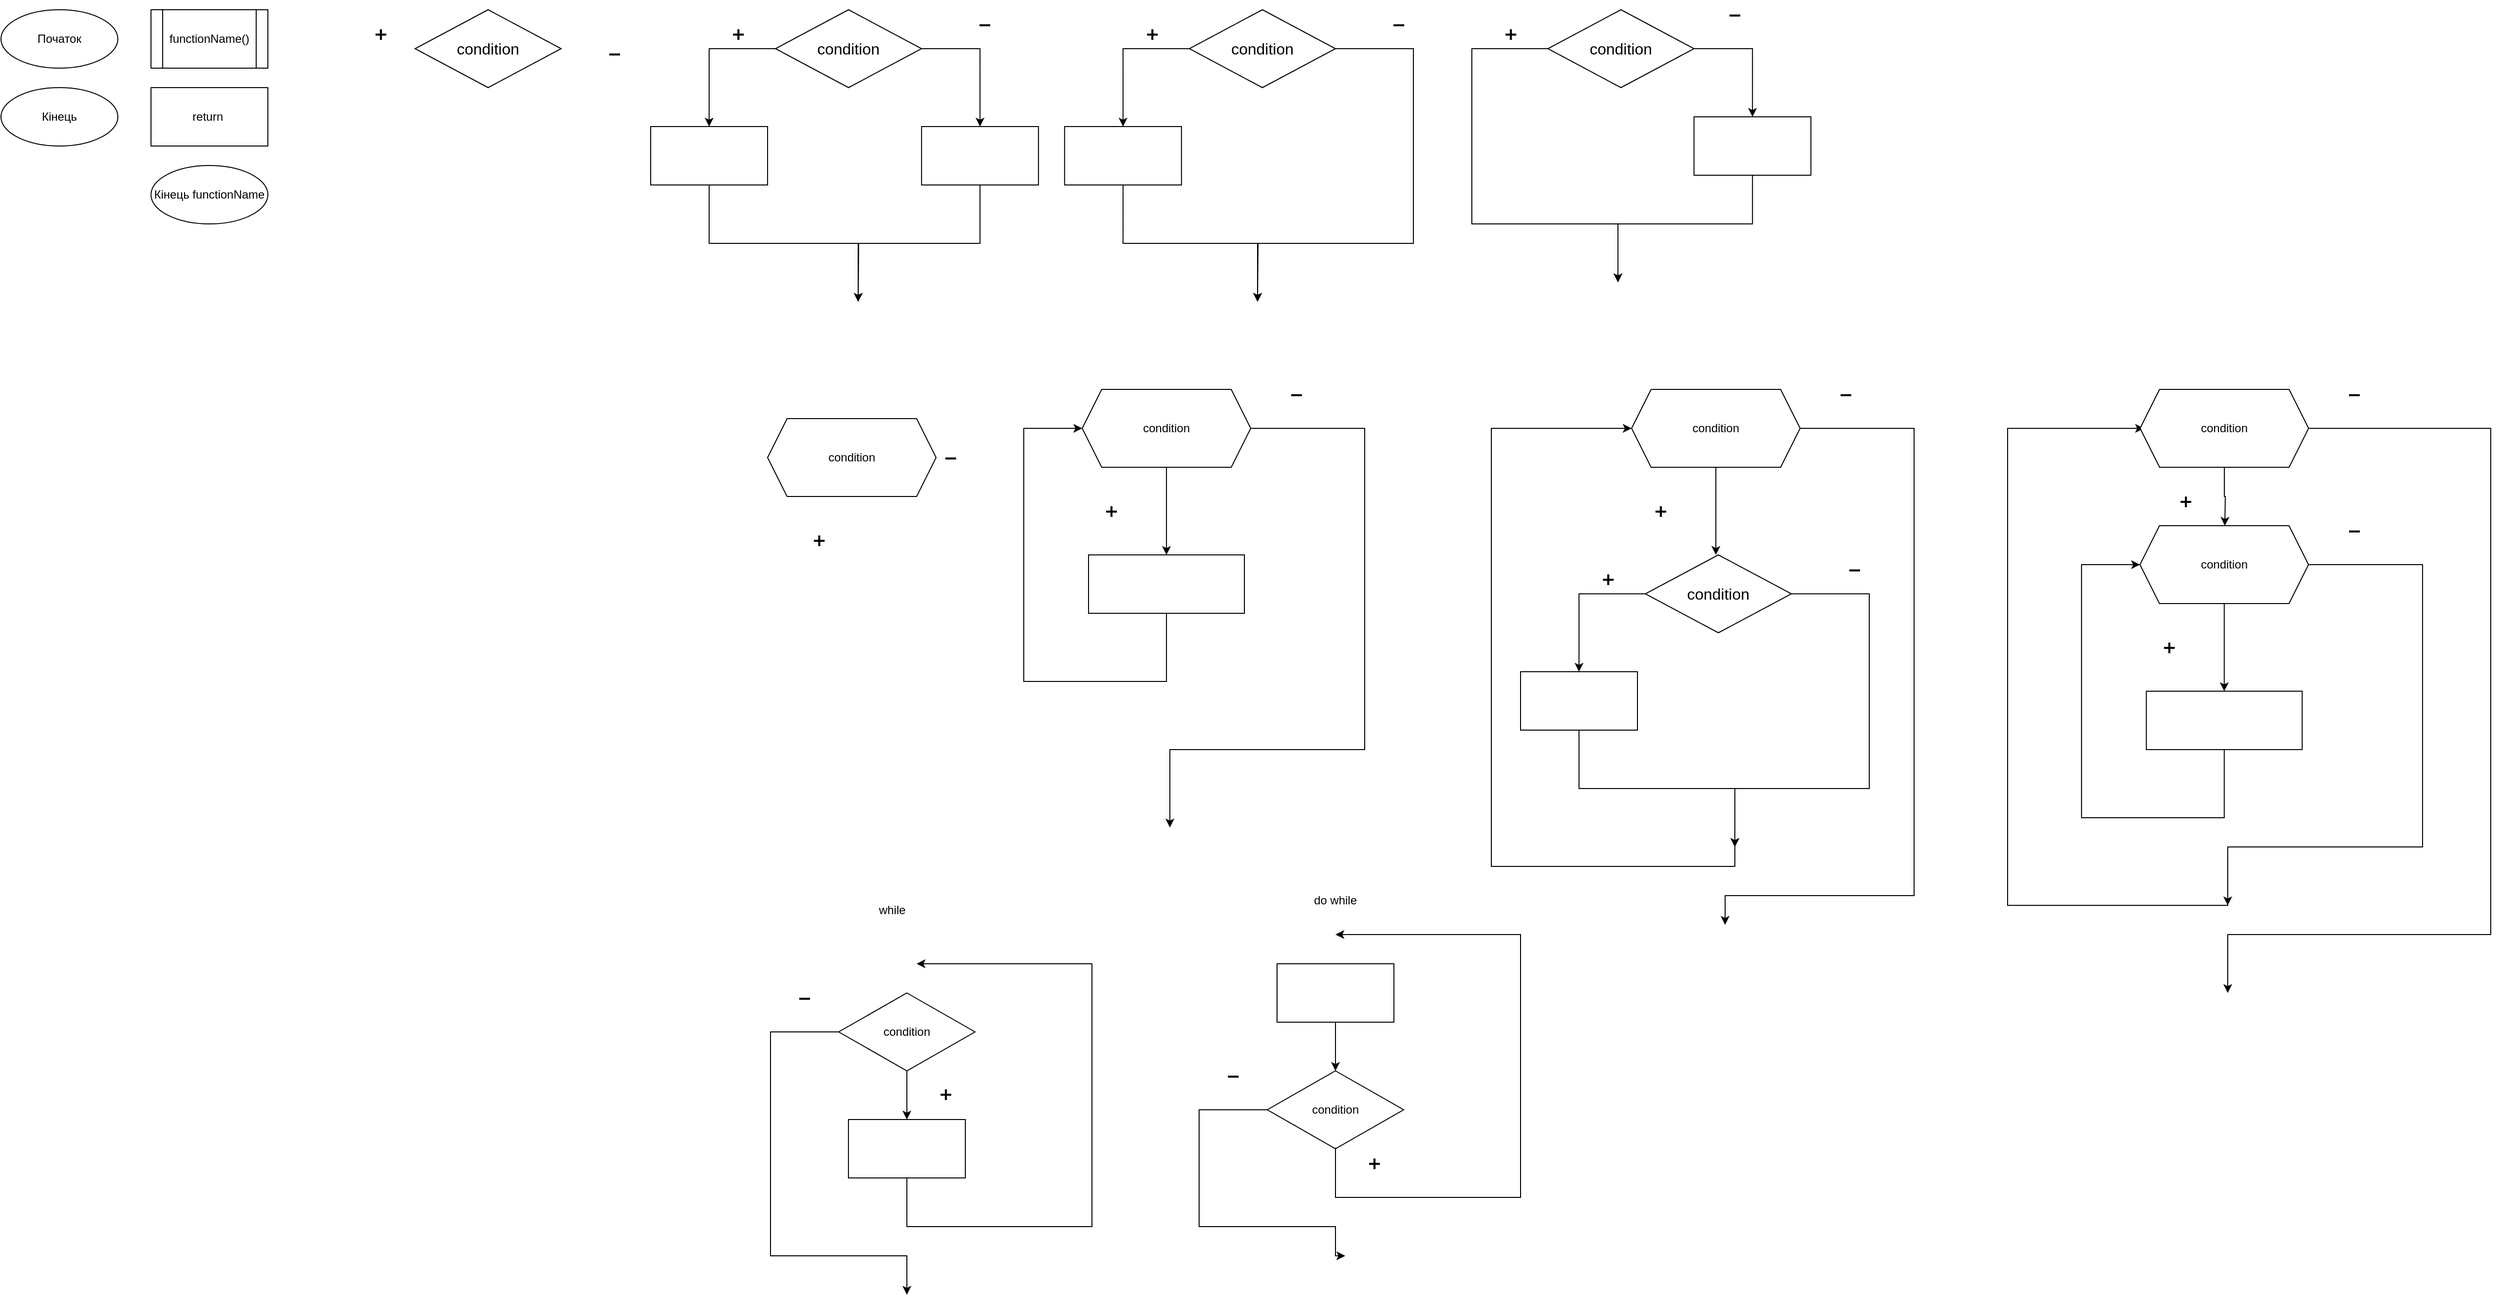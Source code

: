 <mxfile version="15.9.6" type="device"><diagram id="Rn7TGRmzMIaYOAKHEB2K" name="Page-1"><mxGraphModel dx="3144" dy="2020" grid="1" gridSize="10" guides="1" tooltips="1" connect="1" arrows="1" fold="1" page="1" pageScale="1" pageWidth="827" pageHeight="1169" math="0" shadow="0"><root><mxCell id="0"/><mxCell id="1" parent="0"/><mxCell id="wdCxnKZsXvsfV1ptsV_3-1" value="Початок" style="ellipse;whiteSpace=wrap;html=1;" vertex="1" parent="1"><mxGeometry x="40" y="40" width="120" height="60" as="geometry"/></mxCell><mxCell id="wdCxnKZsXvsfV1ptsV_3-2" value="Кінець" style="ellipse;whiteSpace=wrap;html=1;" vertex="1" parent="1"><mxGeometry x="40" y="120" width="120" height="60" as="geometry"/></mxCell><mxCell id="wdCxnKZsXvsfV1ptsV_3-3" value="functionName()" style="shape=process;whiteSpace=wrap;html=1;backgroundOutline=1;" vertex="1" parent="1"><mxGeometry x="194" y="40" width="120" height="60" as="geometry"/></mxCell><mxCell id="wdCxnKZsXvsfV1ptsV_3-4" value="return&amp;nbsp;" style="rounded=0;whiteSpace=wrap;html=1;" vertex="1" parent="1"><mxGeometry x="194" y="120" width="120" height="60" as="geometry"/></mxCell><mxCell id="wdCxnKZsXvsfV1ptsV_3-5" value="Кінець functionName" style="ellipse;whiteSpace=wrap;html=1;" vertex="1" parent="1"><mxGeometry x="194" y="200" width="120" height="60" as="geometry"/></mxCell><mxCell id="wdCxnKZsXvsfV1ptsV_3-9" value="condition" style="rhombus;whiteSpace=wrap;html=1;fontSize=16;" vertex="1" parent="1"><mxGeometry x="465.09" y="40" width="150" height="80" as="geometry"/></mxCell><mxCell id="wdCxnKZsXvsfV1ptsV_3-10" value="&lt;font style=&quot;font-size: 16px&quot;&gt;➕&lt;/font&gt;" style="text;html=1;strokeColor=none;fillColor=none;align=center;verticalAlign=middle;whiteSpace=wrap;rounded=0;fontSize=13;" vertex="1" parent="1"><mxGeometry x="850.0" y="570" width="60" height="30" as="geometry"/></mxCell><mxCell id="wdCxnKZsXvsfV1ptsV_3-11" value="➖" style="text;html=1;strokeColor=none;fillColor=none;align=center;verticalAlign=middle;whiteSpace=wrap;rounded=0;fontSize=16;" vertex="1" parent="1"><mxGeometry x="640" y="70" width="60" height="30" as="geometry"/></mxCell><mxCell id="wdCxnKZsXvsfV1ptsV_3-18" style="edgeStyle=orthogonalEdgeStyle;rounded=0;orthogonalLoop=1;jettySize=auto;html=1;exitX=1;exitY=0.5;exitDx=0;exitDy=0;entryX=0.5;entryY=0;entryDx=0;entryDy=0;" edge="1" parent="1" source="wdCxnKZsXvsfV1ptsV_3-13" target="wdCxnKZsXvsfV1ptsV_3-17"><mxGeometry relative="1" as="geometry"/></mxCell><mxCell id="wdCxnKZsXvsfV1ptsV_3-19" style="edgeStyle=orthogonalEdgeStyle;rounded=0;orthogonalLoop=1;jettySize=auto;html=1;exitX=0;exitY=0.5;exitDx=0;exitDy=0;entryX=0.5;entryY=0;entryDx=0;entryDy=0;" edge="1" parent="1" source="wdCxnKZsXvsfV1ptsV_3-13" target="wdCxnKZsXvsfV1ptsV_3-16"><mxGeometry relative="1" as="geometry"/></mxCell><mxCell id="wdCxnKZsXvsfV1ptsV_3-13" value="condition" style="rhombus;whiteSpace=wrap;html=1;fontSize=16;" vertex="1" parent="1"><mxGeometry x="835.09" y="40" width="150" height="80" as="geometry"/></mxCell><mxCell id="wdCxnKZsXvsfV1ptsV_3-14" value="&lt;font style=&quot;font-size: 16px&quot;&gt;➕&lt;/font&gt;" style="text;html=1;strokeColor=none;fillColor=none;align=center;verticalAlign=middle;whiteSpace=wrap;rounded=0;fontSize=13;" vertex="1" parent="1"><mxGeometry x="767" y="50" width="60" height="30" as="geometry"/></mxCell><mxCell id="wdCxnKZsXvsfV1ptsV_3-15" value="➖" style="text;html=1;strokeColor=none;fillColor=none;align=center;verticalAlign=middle;whiteSpace=wrap;rounded=0;fontSize=16;" vertex="1" parent="1"><mxGeometry x="1020" y="40" width="60" height="30" as="geometry"/></mxCell><mxCell id="wdCxnKZsXvsfV1ptsV_3-27" style="edgeStyle=orthogonalEdgeStyle;rounded=0;orthogonalLoop=1;jettySize=auto;html=1;exitX=0.5;exitY=1;exitDx=0;exitDy=0;" edge="1" parent="1" source="wdCxnKZsXvsfV1ptsV_3-16"><mxGeometry relative="1" as="geometry"><mxPoint x="920" y="340" as="targetPoint"/></mxGeometry></mxCell><mxCell id="wdCxnKZsXvsfV1ptsV_3-16" value="" style="rounded=0;whiteSpace=wrap;html=1;" vertex="1" parent="1"><mxGeometry x="707" y="160" width="120" height="60" as="geometry"/></mxCell><mxCell id="wdCxnKZsXvsfV1ptsV_3-28" style="edgeStyle=orthogonalEdgeStyle;rounded=0;orthogonalLoop=1;jettySize=auto;html=1;exitX=0.5;exitY=1;exitDx=0;exitDy=0;" edge="1" parent="1" source="wdCxnKZsXvsfV1ptsV_3-17"><mxGeometry relative="1" as="geometry"><mxPoint x="920" y="340" as="targetPoint"/><Array as="points"><mxPoint x="1045" y="280"/><mxPoint x="920" y="280"/></Array></mxGeometry></mxCell><mxCell id="wdCxnKZsXvsfV1ptsV_3-17" value="" style="rounded=0;whiteSpace=wrap;html=1;" vertex="1" parent="1"><mxGeometry x="985.09" y="160" width="120" height="60" as="geometry"/></mxCell><mxCell id="wdCxnKZsXvsfV1ptsV_3-20" style="edgeStyle=orthogonalEdgeStyle;rounded=0;orthogonalLoop=1;jettySize=auto;html=1;exitX=1;exitY=0.5;exitDx=0;exitDy=0;" edge="1" parent="1" source="wdCxnKZsXvsfV1ptsV_3-22"><mxGeometry relative="1" as="geometry"><mxPoint x="1330" y="340" as="targetPoint"/><Array as="points"><mxPoint x="1490" y="80"/><mxPoint x="1490" y="280"/><mxPoint x="1330" y="280"/></Array></mxGeometry></mxCell><mxCell id="wdCxnKZsXvsfV1ptsV_3-21" style="edgeStyle=orthogonalEdgeStyle;rounded=0;orthogonalLoop=1;jettySize=auto;html=1;exitX=0;exitY=0.5;exitDx=0;exitDy=0;entryX=0.5;entryY=0;entryDx=0;entryDy=0;" edge="1" parent="1" source="wdCxnKZsXvsfV1ptsV_3-22" target="wdCxnKZsXvsfV1ptsV_3-25"><mxGeometry relative="1" as="geometry"/></mxCell><mxCell id="wdCxnKZsXvsfV1ptsV_3-22" value="condition" style="rhombus;whiteSpace=wrap;html=1;fontSize=16;" vertex="1" parent="1"><mxGeometry x="1260" y="40" width="150" height="80" as="geometry"/></mxCell><mxCell id="wdCxnKZsXvsfV1ptsV_3-23" value="&lt;font style=&quot;font-size: 16px&quot;&gt;➕&lt;/font&gt;" style="text;html=1;strokeColor=none;fillColor=none;align=center;verticalAlign=middle;whiteSpace=wrap;rounded=0;fontSize=13;" vertex="1" parent="1"><mxGeometry x="1191.91" y="50" width="60" height="30" as="geometry"/></mxCell><mxCell id="wdCxnKZsXvsfV1ptsV_3-24" value="➖" style="text;html=1;strokeColor=none;fillColor=none;align=center;verticalAlign=middle;whiteSpace=wrap;rounded=0;fontSize=16;" vertex="1" parent="1"><mxGeometry x="1444.91" y="40" width="60" height="30" as="geometry"/></mxCell><mxCell id="wdCxnKZsXvsfV1ptsV_3-29" style="edgeStyle=orthogonalEdgeStyle;rounded=0;orthogonalLoop=1;jettySize=auto;html=1;exitX=0.5;exitY=1;exitDx=0;exitDy=0;" edge="1" parent="1" source="wdCxnKZsXvsfV1ptsV_3-25"><mxGeometry relative="1" as="geometry"><mxPoint x="1330" y="340.0" as="targetPoint"/></mxGeometry></mxCell><mxCell id="wdCxnKZsXvsfV1ptsV_3-25" value="" style="rounded=0;whiteSpace=wrap;html=1;" vertex="1" parent="1"><mxGeometry x="1131.91" y="160" width="120" height="60" as="geometry"/></mxCell><mxCell id="wdCxnKZsXvsfV1ptsV_3-37" style="edgeStyle=orthogonalEdgeStyle;rounded=0;orthogonalLoop=1;jettySize=auto;html=1;exitX=1;exitY=0.5;exitDx=0;exitDy=0;entryX=0.5;entryY=0;entryDx=0;entryDy=0;" edge="1" parent="1" source="wdCxnKZsXvsfV1ptsV_3-32" target="wdCxnKZsXvsfV1ptsV_3-36"><mxGeometry relative="1" as="geometry"/></mxCell><mxCell id="wdCxnKZsXvsfV1ptsV_3-40" style="edgeStyle=orthogonalEdgeStyle;rounded=0;orthogonalLoop=1;jettySize=auto;html=1;exitX=0;exitY=0.5;exitDx=0;exitDy=0;" edge="1" parent="1" source="wdCxnKZsXvsfV1ptsV_3-32"><mxGeometry relative="1" as="geometry"><mxPoint x="1700" y="320" as="targetPoint"/><Array as="points"><mxPoint x="1550" y="80"/><mxPoint x="1550" y="260"/><mxPoint x="1700" y="260"/></Array></mxGeometry></mxCell><mxCell id="wdCxnKZsXvsfV1ptsV_3-32" value="condition" style="rhombus;whiteSpace=wrap;html=1;fontSize=16;" vertex="1" parent="1"><mxGeometry x="1628.09" y="40" width="150" height="80" as="geometry"/></mxCell><mxCell id="wdCxnKZsXvsfV1ptsV_3-33" value="&lt;font style=&quot;font-size: 16px&quot;&gt;➕&lt;/font&gt;" style="text;html=1;strokeColor=none;fillColor=none;align=center;verticalAlign=middle;whiteSpace=wrap;rounded=0;fontSize=13;" vertex="1" parent="1"><mxGeometry x="1560" y="50" width="60" height="30" as="geometry"/></mxCell><mxCell id="wdCxnKZsXvsfV1ptsV_3-34" value="➖" style="text;html=1;strokeColor=none;fillColor=none;align=center;verticalAlign=middle;whiteSpace=wrap;rounded=0;fontSize=16;" vertex="1" parent="1"><mxGeometry x="1790" y="30" width="60" height="30" as="geometry"/></mxCell><mxCell id="wdCxnKZsXvsfV1ptsV_3-41" style="edgeStyle=orthogonalEdgeStyle;rounded=0;orthogonalLoop=1;jettySize=auto;html=1;exitX=0.5;exitY=1;exitDx=0;exitDy=0;" edge="1" parent="1" source="wdCxnKZsXvsfV1ptsV_3-36"><mxGeometry relative="1" as="geometry"><mxPoint x="1700" y="320" as="targetPoint"/><Array as="points"><mxPoint x="1838" y="260"/><mxPoint x="1700" y="260"/></Array></mxGeometry></mxCell><mxCell id="wdCxnKZsXvsfV1ptsV_3-36" value="" style="rounded=0;whiteSpace=wrap;html=1;" vertex="1" parent="1"><mxGeometry x="1778.09" y="150" width="120" height="60" as="geometry"/></mxCell><mxCell id="wdCxnKZsXvsfV1ptsV_3-44" value="&lt;font style=&quot;font-size: 16px&quot;&gt;➕&lt;/font&gt;" style="text;html=1;strokeColor=none;fillColor=none;align=center;verticalAlign=middle;whiteSpace=wrap;rounded=0;fontSize=13;" vertex="1" parent="1"><mxGeometry x="400.0" y="50" width="60" height="30" as="geometry"/></mxCell><mxCell id="wdCxnKZsXvsfV1ptsV_3-45" value="➖" style="text;html=1;strokeColor=none;fillColor=none;align=center;verticalAlign=middle;whiteSpace=wrap;rounded=0;fontSize=16;" vertex="1" parent="1"><mxGeometry x="985.09" y="485" width="60" height="30" as="geometry"/></mxCell><mxCell id="wdCxnKZsXvsfV1ptsV_3-59" style="edgeStyle=orthogonalEdgeStyle;rounded=0;orthogonalLoop=1;jettySize=auto;html=1;exitX=0.5;exitY=1;exitDx=0;exitDy=0;entryX=0;entryY=0.5;entryDx=0;entryDy=0;" edge="1" parent="1" source="wdCxnKZsXvsfV1ptsV_3-51" target="wdCxnKZsXvsfV1ptsV_3-55"><mxGeometry relative="1" as="geometry"><Array as="points"><mxPoint x="1237" y="730"/><mxPoint x="1090" y="730"/><mxPoint x="1090" y="470"/></Array></mxGeometry></mxCell><mxCell id="wdCxnKZsXvsfV1ptsV_3-51" value="" style="rounded=0;whiteSpace=wrap;html=1;" vertex="1" parent="1"><mxGeometry x="1156.5" y="600" width="160" height="60" as="geometry"/></mxCell><mxCell id="wdCxnKZsXvsfV1ptsV_3-52" value="condition" style="shape=hexagon;perimeter=hexagonPerimeter2;whiteSpace=wrap;html=1;fixedSize=1;" vertex="1" parent="1"><mxGeometry x="827" y="460" width="173" height="80" as="geometry"/></mxCell><mxCell id="wdCxnKZsXvsfV1ptsV_3-53" value="&lt;font style=&quot;font-size: 16px&quot;&gt;➕&lt;/font&gt;" style="text;html=1;strokeColor=none;fillColor=none;align=center;verticalAlign=middle;whiteSpace=wrap;rounded=0;fontSize=13;" vertex="1" parent="1"><mxGeometry x="1150" y="540" width="60" height="30" as="geometry"/></mxCell><mxCell id="wdCxnKZsXvsfV1ptsV_3-54" value="➖" style="text;html=1;strokeColor=none;fillColor=none;align=center;verticalAlign=middle;whiteSpace=wrap;rounded=0;fontSize=16;" vertex="1" parent="1"><mxGeometry x="1340" y="420" width="60" height="30" as="geometry"/></mxCell><mxCell id="wdCxnKZsXvsfV1ptsV_3-58" style="edgeStyle=orthogonalEdgeStyle;rounded=0;orthogonalLoop=1;jettySize=auto;html=1;exitX=0.5;exitY=1;exitDx=0;exitDy=0;" edge="1" parent="1" source="wdCxnKZsXvsfV1ptsV_3-55" target="wdCxnKZsXvsfV1ptsV_3-51"><mxGeometry relative="1" as="geometry"/></mxCell><mxCell id="wdCxnKZsXvsfV1ptsV_3-60" style="edgeStyle=orthogonalEdgeStyle;rounded=0;orthogonalLoop=1;jettySize=auto;html=1;exitX=1;exitY=0.5;exitDx=0;exitDy=0;" edge="1" parent="1" source="wdCxnKZsXvsfV1ptsV_3-55"><mxGeometry relative="1" as="geometry"><mxPoint x="1240" y="880" as="targetPoint"/><Array as="points"><mxPoint x="1440" y="470"/><mxPoint x="1440" y="800"/><mxPoint x="1240" y="800"/></Array></mxGeometry></mxCell><mxCell id="wdCxnKZsXvsfV1ptsV_3-55" value="condition" style="shape=hexagon;perimeter=hexagonPerimeter2;whiteSpace=wrap;html=1;fixedSize=1;" vertex="1" parent="1"><mxGeometry x="1150" y="430" width="173" height="80" as="geometry"/></mxCell><mxCell id="wdCxnKZsXvsfV1ptsV_3-61" style="edgeStyle=orthogonalEdgeStyle;rounded=0;orthogonalLoop=1;jettySize=auto;html=1;entryX=0;entryY=0.5;entryDx=0;entryDy=0;" edge="1" parent="1" target="wdCxnKZsXvsfV1ptsV_3-67"><mxGeometry relative="1" as="geometry"><Array as="points"><mxPoint x="1820" y="910"/><mxPoint x="1820" y="920"/><mxPoint x="1570" y="920"/><mxPoint x="1570" y="470"/></Array><mxPoint x="1820" y="890" as="sourcePoint"/></mxGeometry></mxCell><mxCell id="wdCxnKZsXvsfV1ptsV_3-63" value="&lt;font style=&quot;font-size: 16px&quot;&gt;➕&lt;/font&gt;" style="text;html=1;strokeColor=none;fillColor=none;align=center;verticalAlign=middle;whiteSpace=wrap;rounded=0;fontSize=13;" vertex="1" parent="1"><mxGeometry x="1714" y="540" width="60" height="30" as="geometry"/></mxCell><mxCell id="wdCxnKZsXvsfV1ptsV_3-64" value="➖" style="text;html=1;strokeColor=none;fillColor=none;align=center;verticalAlign=middle;whiteSpace=wrap;rounded=0;fontSize=16;" vertex="1" parent="1"><mxGeometry x="1904" y="420" width="60" height="30" as="geometry"/></mxCell><mxCell id="wdCxnKZsXvsfV1ptsV_3-65" style="edgeStyle=orthogonalEdgeStyle;rounded=0;orthogonalLoop=1;jettySize=auto;html=1;exitX=0.5;exitY=1;exitDx=0;exitDy=0;" edge="1" parent="1" source="wdCxnKZsXvsfV1ptsV_3-67"><mxGeometry relative="1" as="geometry"><mxPoint x="1800.5" y="600" as="targetPoint"/></mxGeometry></mxCell><mxCell id="wdCxnKZsXvsfV1ptsV_3-66" style="edgeStyle=orthogonalEdgeStyle;rounded=0;orthogonalLoop=1;jettySize=auto;html=1;exitX=1;exitY=0.5;exitDx=0;exitDy=0;" edge="1" parent="1" source="wdCxnKZsXvsfV1ptsV_3-67"><mxGeometry relative="1" as="geometry"><mxPoint x="1810" y="980" as="targetPoint"/><Array as="points"><mxPoint x="2004" y="470"/><mxPoint x="2004" y="950"/><mxPoint x="1810" y="950"/></Array></mxGeometry></mxCell><mxCell id="wdCxnKZsXvsfV1ptsV_3-67" value="condition" style="shape=hexagon;perimeter=hexagonPerimeter2;whiteSpace=wrap;html=1;fixedSize=1;" vertex="1" parent="1"><mxGeometry x="1714" y="430" width="173" height="80" as="geometry"/></mxCell><mxCell id="wdCxnKZsXvsfV1ptsV_3-68" style="edgeStyle=orthogonalEdgeStyle;rounded=0;orthogonalLoop=1;jettySize=auto;html=1;exitX=1;exitY=0.5;exitDx=0;exitDy=0;" edge="1" parent="1" source="wdCxnKZsXvsfV1ptsV_3-70"><mxGeometry relative="1" as="geometry"><mxPoint x="1820" y="900" as="targetPoint"/><Array as="points"><mxPoint x="1958" y="640"/><mxPoint x="1958" y="840"/><mxPoint x="1820" y="840"/></Array></mxGeometry></mxCell><mxCell id="wdCxnKZsXvsfV1ptsV_3-69" style="edgeStyle=orthogonalEdgeStyle;rounded=0;orthogonalLoop=1;jettySize=auto;html=1;exitX=0;exitY=0.5;exitDx=0;exitDy=0;entryX=0.5;entryY=0;entryDx=0;entryDy=0;" edge="1" parent="1" source="wdCxnKZsXvsfV1ptsV_3-70" target="wdCxnKZsXvsfV1ptsV_3-74"><mxGeometry relative="1" as="geometry"/></mxCell><mxCell id="wdCxnKZsXvsfV1ptsV_3-70" value="condition" style="rhombus;whiteSpace=wrap;html=1;fontSize=16;" vertex="1" parent="1"><mxGeometry x="1728.09" y="600" width="150" height="80" as="geometry"/></mxCell><mxCell id="wdCxnKZsXvsfV1ptsV_3-71" value="&lt;font style=&quot;font-size: 16px&quot;&gt;➕&lt;/font&gt;" style="text;html=1;strokeColor=none;fillColor=none;align=center;verticalAlign=middle;whiteSpace=wrap;rounded=0;fontSize=13;" vertex="1" parent="1"><mxGeometry x="1660.0" y="610" width="60" height="30" as="geometry"/></mxCell><mxCell id="wdCxnKZsXvsfV1ptsV_3-72" value="➖" style="text;html=1;strokeColor=none;fillColor=none;align=center;verticalAlign=middle;whiteSpace=wrap;rounded=0;fontSize=16;" vertex="1" parent="1"><mxGeometry x="1913.0" y="600" width="60" height="30" as="geometry"/></mxCell><mxCell id="wdCxnKZsXvsfV1ptsV_3-73" style="edgeStyle=orthogonalEdgeStyle;rounded=0;orthogonalLoop=1;jettySize=auto;html=1;exitX=0.5;exitY=1;exitDx=0;exitDy=0;" edge="1" parent="1" source="wdCxnKZsXvsfV1ptsV_3-74"><mxGeometry relative="1" as="geometry"><mxPoint x="1820" y="900" as="targetPoint"/><Array as="points"><mxPoint x="1660" y="840"/><mxPoint x="1820" y="840"/></Array></mxGeometry></mxCell><mxCell id="wdCxnKZsXvsfV1ptsV_3-74" value="" style="rounded=0;whiteSpace=wrap;html=1;" vertex="1" parent="1"><mxGeometry x="1600.0" y="720" width="120" height="60" as="geometry"/></mxCell><mxCell id="wdCxnKZsXvsfV1ptsV_3-75" style="edgeStyle=orthogonalEdgeStyle;rounded=0;orthogonalLoop=1;jettySize=auto;html=1;entryX=0;entryY=0.5;entryDx=0;entryDy=0;" edge="1" parent="1"><mxGeometry relative="1" as="geometry"><Array as="points"><mxPoint x="2326" y="960"/><mxPoint x="2100" y="960"/><mxPoint x="2100" y="470"/></Array><mxPoint x="2326" y="950" as="sourcePoint"/><mxPoint x="2240" y="470" as="targetPoint"/></mxGeometry></mxCell><mxCell id="wdCxnKZsXvsfV1ptsV_3-77" value="&lt;font style=&quot;font-size: 16px&quot;&gt;➕&lt;/font&gt;" style="text;html=1;strokeColor=none;fillColor=none;align=center;verticalAlign=middle;whiteSpace=wrap;rounded=0;fontSize=13;" vertex="1" parent="1"><mxGeometry x="2253" y="530" width="60" height="30" as="geometry"/></mxCell><mxCell id="wdCxnKZsXvsfV1ptsV_3-78" value="➖" style="text;html=1;strokeColor=none;fillColor=none;align=center;verticalAlign=middle;whiteSpace=wrap;rounded=0;fontSize=16;" vertex="1" parent="1"><mxGeometry x="2426" y="420" width="60" height="30" as="geometry"/></mxCell><mxCell id="wdCxnKZsXvsfV1ptsV_3-79" style="edgeStyle=orthogonalEdgeStyle;rounded=0;orthogonalLoop=1;jettySize=auto;html=1;exitX=0.5;exitY=1;exitDx=0;exitDy=0;" edge="1" parent="1" source="wdCxnKZsXvsfV1ptsV_3-81"><mxGeometry relative="1" as="geometry"><mxPoint x="2323" y="570" as="targetPoint"/></mxGeometry></mxCell><mxCell id="wdCxnKZsXvsfV1ptsV_3-80" style="edgeStyle=orthogonalEdgeStyle;rounded=0;orthogonalLoop=1;jettySize=auto;html=1;exitX=1;exitY=0.5;exitDx=0;exitDy=0;" edge="1" parent="1" source="wdCxnKZsXvsfV1ptsV_3-81"><mxGeometry relative="1" as="geometry"><mxPoint x="2326" y="1050" as="targetPoint"/><Array as="points"><mxPoint x="2596" y="470"/><mxPoint x="2596" y="990"/><mxPoint x="2326" y="990"/></Array></mxGeometry></mxCell><mxCell id="wdCxnKZsXvsfV1ptsV_3-81" value="condition" style="shape=hexagon;perimeter=hexagonPerimeter2;whiteSpace=wrap;html=1;fixedSize=1;" vertex="1" parent="1"><mxGeometry x="2236" y="430" width="173" height="80" as="geometry"/></mxCell><mxCell id="wdCxnKZsXvsfV1ptsV_3-89" style="edgeStyle=orthogonalEdgeStyle;rounded=0;orthogonalLoop=1;jettySize=auto;html=1;exitX=0.5;exitY=1;exitDx=0;exitDy=0;entryX=0;entryY=0.5;entryDx=0;entryDy=0;" edge="1" parent="1" source="wdCxnKZsXvsfV1ptsV_3-90" target="wdCxnKZsXvsfV1ptsV_3-95"><mxGeometry relative="1" as="geometry"><Array as="points"><mxPoint x="2322.91" y="870"/><mxPoint x="2175.91" y="870"/><mxPoint x="2175.91" y="610"/></Array></mxGeometry></mxCell><mxCell id="wdCxnKZsXvsfV1ptsV_3-90" value="" style="rounded=0;whiteSpace=wrap;html=1;" vertex="1" parent="1"><mxGeometry x="2242.41" y="740" width="160" height="60" as="geometry"/></mxCell><mxCell id="wdCxnKZsXvsfV1ptsV_3-91" value="&lt;font style=&quot;font-size: 16px&quot;&gt;➕&lt;/font&gt;" style="text;html=1;strokeColor=none;fillColor=none;align=center;verticalAlign=middle;whiteSpace=wrap;rounded=0;fontSize=13;" vertex="1" parent="1"><mxGeometry x="2235.91" y="680" width="60" height="30" as="geometry"/></mxCell><mxCell id="wdCxnKZsXvsfV1ptsV_3-92" value="➖" style="text;html=1;strokeColor=none;fillColor=none;align=center;verticalAlign=middle;whiteSpace=wrap;rounded=0;fontSize=16;" vertex="1" parent="1"><mxGeometry x="2425.91" y="560" width="60" height="30" as="geometry"/></mxCell><mxCell id="wdCxnKZsXvsfV1ptsV_3-93" style="edgeStyle=orthogonalEdgeStyle;rounded=0;orthogonalLoop=1;jettySize=auto;html=1;exitX=0.5;exitY=1;exitDx=0;exitDy=0;" edge="1" parent="1" source="wdCxnKZsXvsfV1ptsV_3-95" target="wdCxnKZsXvsfV1ptsV_3-90"><mxGeometry relative="1" as="geometry"/></mxCell><mxCell id="wdCxnKZsXvsfV1ptsV_3-94" style="edgeStyle=orthogonalEdgeStyle;rounded=0;orthogonalLoop=1;jettySize=auto;html=1;exitX=1;exitY=0.5;exitDx=0;exitDy=0;" edge="1" parent="1" source="wdCxnKZsXvsfV1ptsV_3-95"><mxGeometry relative="1" as="geometry"><mxPoint x="2326" y="960" as="targetPoint"/><Array as="points"><mxPoint x="2526" y="610"/><mxPoint x="2526" y="900"/><mxPoint x="2326" y="900"/></Array></mxGeometry></mxCell><mxCell id="wdCxnKZsXvsfV1ptsV_3-95" value="condition" style="shape=hexagon;perimeter=hexagonPerimeter2;whiteSpace=wrap;html=1;fixedSize=1;" vertex="1" parent="1"><mxGeometry x="2235.91" y="570" width="173" height="80" as="geometry"/></mxCell><mxCell id="wdCxnKZsXvsfV1ptsV_3-99" style="edgeStyle=orthogonalEdgeStyle;rounded=0;orthogonalLoop=1;jettySize=auto;html=1;exitX=0.5;exitY=1;exitDx=0;exitDy=0;" edge="1" parent="1" source="wdCxnKZsXvsfV1ptsV_3-97" target="wdCxnKZsXvsfV1ptsV_3-100"><mxGeometry relative="1" as="geometry"><mxPoint x="970.333" y="1210" as="targetPoint"/></mxGeometry></mxCell><mxCell id="wdCxnKZsXvsfV1ptsV_3-102" style="edgeStyle=orthogonalEdgeStyle;rounded=0;orthogonalLoop=1;jettySize=auto;html=1;exitX=0;exitY=0.5;exitDx=0;exitDy=0;" edge="1" parent="1" source="wdCxnKZsXvsfV1ptsV_3-97"><mxGeometry relative="1" as="geometry"><mxPoint x="970" y="1360" as="targetPoint"/><Array as="points"><mxPoint x="830" y="1090"/><mxPoint x="830" y="1320"/><mxPoint x="970" y="1320"/></Array></mxGeometry></mxCell><mxCell id="wdCxnKZsXvsfV1ptsV_3-97" value="condition" style="rhombus;whiteSpace=wrap;html=1;" vertex="1" parent="1"><mxGeometry x="900" y="1050" width="140" height="80" as="geometry"/></mxCell><mxCell id="wdCxnKZsXvsfV1ptsV_3-101" style="edgeStyle=orthogonalEdgeStyle;rounded=0;orthogonalLoop=1;jettySize=auto;html=1;exitX=0.5;exitY=1;exitDx=0;exitDy=0;" edge="1" parent="1" source="wdCxnKZsXvsfV1ptsV_3-100"><mxGeometry relative="1" as="geometry"><mxPoint x="980" y="1020" as="targetPoint"/><Array as="points"><mxPoint x="970" y="1290"/><mxPoint x="1160" y="1290"/><mxPoint x="1160" y="1020"/></Array></mxGeometry></mxCell><mxCell id="wdCxnKZsXvsfV1ptsV_3-100" value="" style="rounded=0;whiteSpace=wrap;html=1;" vertex="1" parent="1"><mxGeometry x="910.003" y="1180" width="120" height="60" as="geometry"/></mxCell><mxCell id="wdCxnKZsXvsfV1ptsV_3-103" value="&lt;font style=&quot;font-size: 16px&quot;&gt;➕&lt;/font&gt;" style="text;html=1;strokeColor=none;fillColor=none;align=center;verticalAlign=middle;whiteSpace=wrap;rounded=0;fontSize=13;" vertex="1" parent="1"><mxGeometry x="980.0" y="1139" width="60" height="30" as="geometry"/></mxCell><mxCell id="wdCxnKZsXvsfV1ptsV_3-104" value="➖" style="text;html=1;strokeColor=none;fillColor=none;align=center;verticalAlign=middle;whiteSpace=wrap;rounded=0;fontSize=16;" vertex="1" parent="1"><mxGeometry x="835.09" y="1040" width="60" height="30" as="geometry"/></mxCell><mxCell id="wdCxnKZsXvsfV1ptsV_3-106" style="edgeStyle=orthogonalEdgeStyle;rounded=0;orthogonalLoop=1;jettySize=auto;html=1;exitX=0;exitY=0.5;exitDx=0;exitDy=0;" edge="1" parent="1" source="wdCxnKZsXvsfV1ptsV_3-107"><mxGeometry relative="1" as="geometry"><mxPoint x="1420" y="1320" as="targetPoint"/><Array as="points"><mxPoint x="1270" y="1170"/><mxPoint x="1270" y="1290"/><mxPoint x="1410" y="1290"/></Array></mxGeometry></mxCell><mxCell id="wdCxnKZsXvsfV1ptsV_3-107" value="condition" style="rhombus;whiteSpace=wrap;html=1;" vertex="1" parent="1"><mxGeometry x="1340" y="1130" width="140" height="80" as="geometry"/></mxCell><mxCell id="wdCxnKZsXvsfV1ptsV_3-108" style="edgeStyle=orthogonalEdgeStyle;rounded=0;orthogonalLoop=1;jettySize=auto;html=1;" edge="1" parent="1"><mxGeometry relative="1" as="geometry"><mxPoint x="1410" y="990" as="targetPoint"/><Array as="points"><mxPoint x="1410" y="1260"/><mxPoint x="1600" y="1260"/><mxPoint x="1600" y="990"/><mxPoint x="1420" y="990"/></Array><mxPoint x="1410" y="1209" as="sourcePoint"/></mxGeometry></mxCell><mxCell id="wdCxnKZsXvsfV1ptsV_3-112" style="edgeStyle=orthogonalEdgeStyle;rounded=0;orthogonalLoop=1;jettySize=auto;html=1;exitX=0.5;exitY=1;exitDx=0;exitDy=0;entryX=0.5;entryY=0;entryDx=0;entryDy=0;" edge="1" parent="1" source="wdCxnKZsXvsfV1ptsV_3-109" target="wdCxnKZsXvsfV1ptsV_3-107"><mxGeometry relative="1" as="geometry"/></mxCell><mxCell id="wdCxnKZsXvsfV1ptsV_3-109" value="" style="rounded=0;whiteSpace=wrap;html=1;" vertex="1" parent="1"><mxGeometry x="1350.003" y="1020" width="120" height="60" as="geometry"/></mxCell><mxCell id="wdCxnKZsXvsfV1ptsV_3-110" value="&lt;font style=&quot;font-size: 16px&quot;&gt;➕&lt;/font&gt;" style="text;html=1;strokeColor=none;fillColor=none;align=center;verticalAlign=middle;whiteSpace=wrap;rounded=0;fontSize=13;" vertex="1" parent="1"><mxGeometry x="1420" y="1210" width="60" height="30" as="geometry"/></mxCell><mxCell id="wdCxnKZsXvsfV1ptsV_3-111" value="➖" style="text;html=1;strokeColor=none;fillColor=none;align=center;verticalAlign=middle;whiteSpace=wrap;rounded=0;fontSize=16;" vertex="1" parent="1"><mxGeometry x="1275.09" y="1120" width="60" height="30" as="geometry"/></mxCell><mxCell id="wdCxnKZsXvsfV1ptsV_3-113" value="while" style="text;html=1;strokeColor=none;fillColor=none;align=center;verticalAlign=middle;whiteSpace=wrap;rounded=0;" vertex="1" parent="1"><mxGeometry x="925.09" y="950" width="60" height="30" as="geometry"/></mxCell><mxCell id="wdCxnKZsXvsfV1ptsV_3-114" value="do while" style="text;html=1;strokeColor=none;fillColor=none;align=center;verticalAlign=middle;whiteSpace=wrap;rounded=0;" vertex="1" parent="1"><mxGeometry x="1380" y="940" width="60" height="30" as="geometry"/></mxCell></root></mxGraphModel></diagram></mxfile>